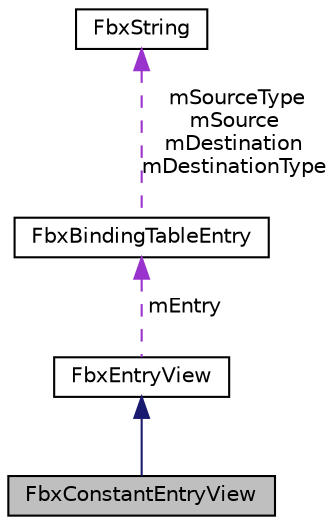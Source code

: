 digraph "FbxConstantEntryView"
{
  edge [fontname="Helvetica",fontsize="10",labelfontname="Helvetica",labelfontsize="10"];
  node [fontname="Helvetica",fontsize="10",shape=record];
  Node2 [label="FbxConstantEntryView",height=0.2,width=0.4,color="black", fillcolor="grey75", style="filled", fontcolor="black"];
  Node3 -> Node2 [dir="back",color="midnightblue",fontsize="10",style="solid",fontname="Helvetica"];
  Node3 [label="FbxEntryView",height=0.2,width=0.4,color="black", fillcolor="white", style="filled",URL="$class_fbx_entry_view.html"];
  Node4 -> Node3 [dir="back",color="darkorchid3",fontsize="10",style="dashed",label=" mEntry" ,fontname="Helvetica"];
  Node4 [label="FbxBindingTableEntry",height=0.2,width=0.4,color="black", fillcolor="white", style="filled",URL="$class_fbx_binding_table_entry.html"];
  Node5 -> Node4 [dir="back",color="darkorchid3",fontsize="10",style="dashed",label=" mSourceType\nmSource\nmDestination\nmDestinationType" ,fontname="Helvetica"];
  Node5 [label="FbxString",height=0.2,width=0.4,color="black", fillcolor="white", style="filled",URL="$class_fbx_string.html"];
}
